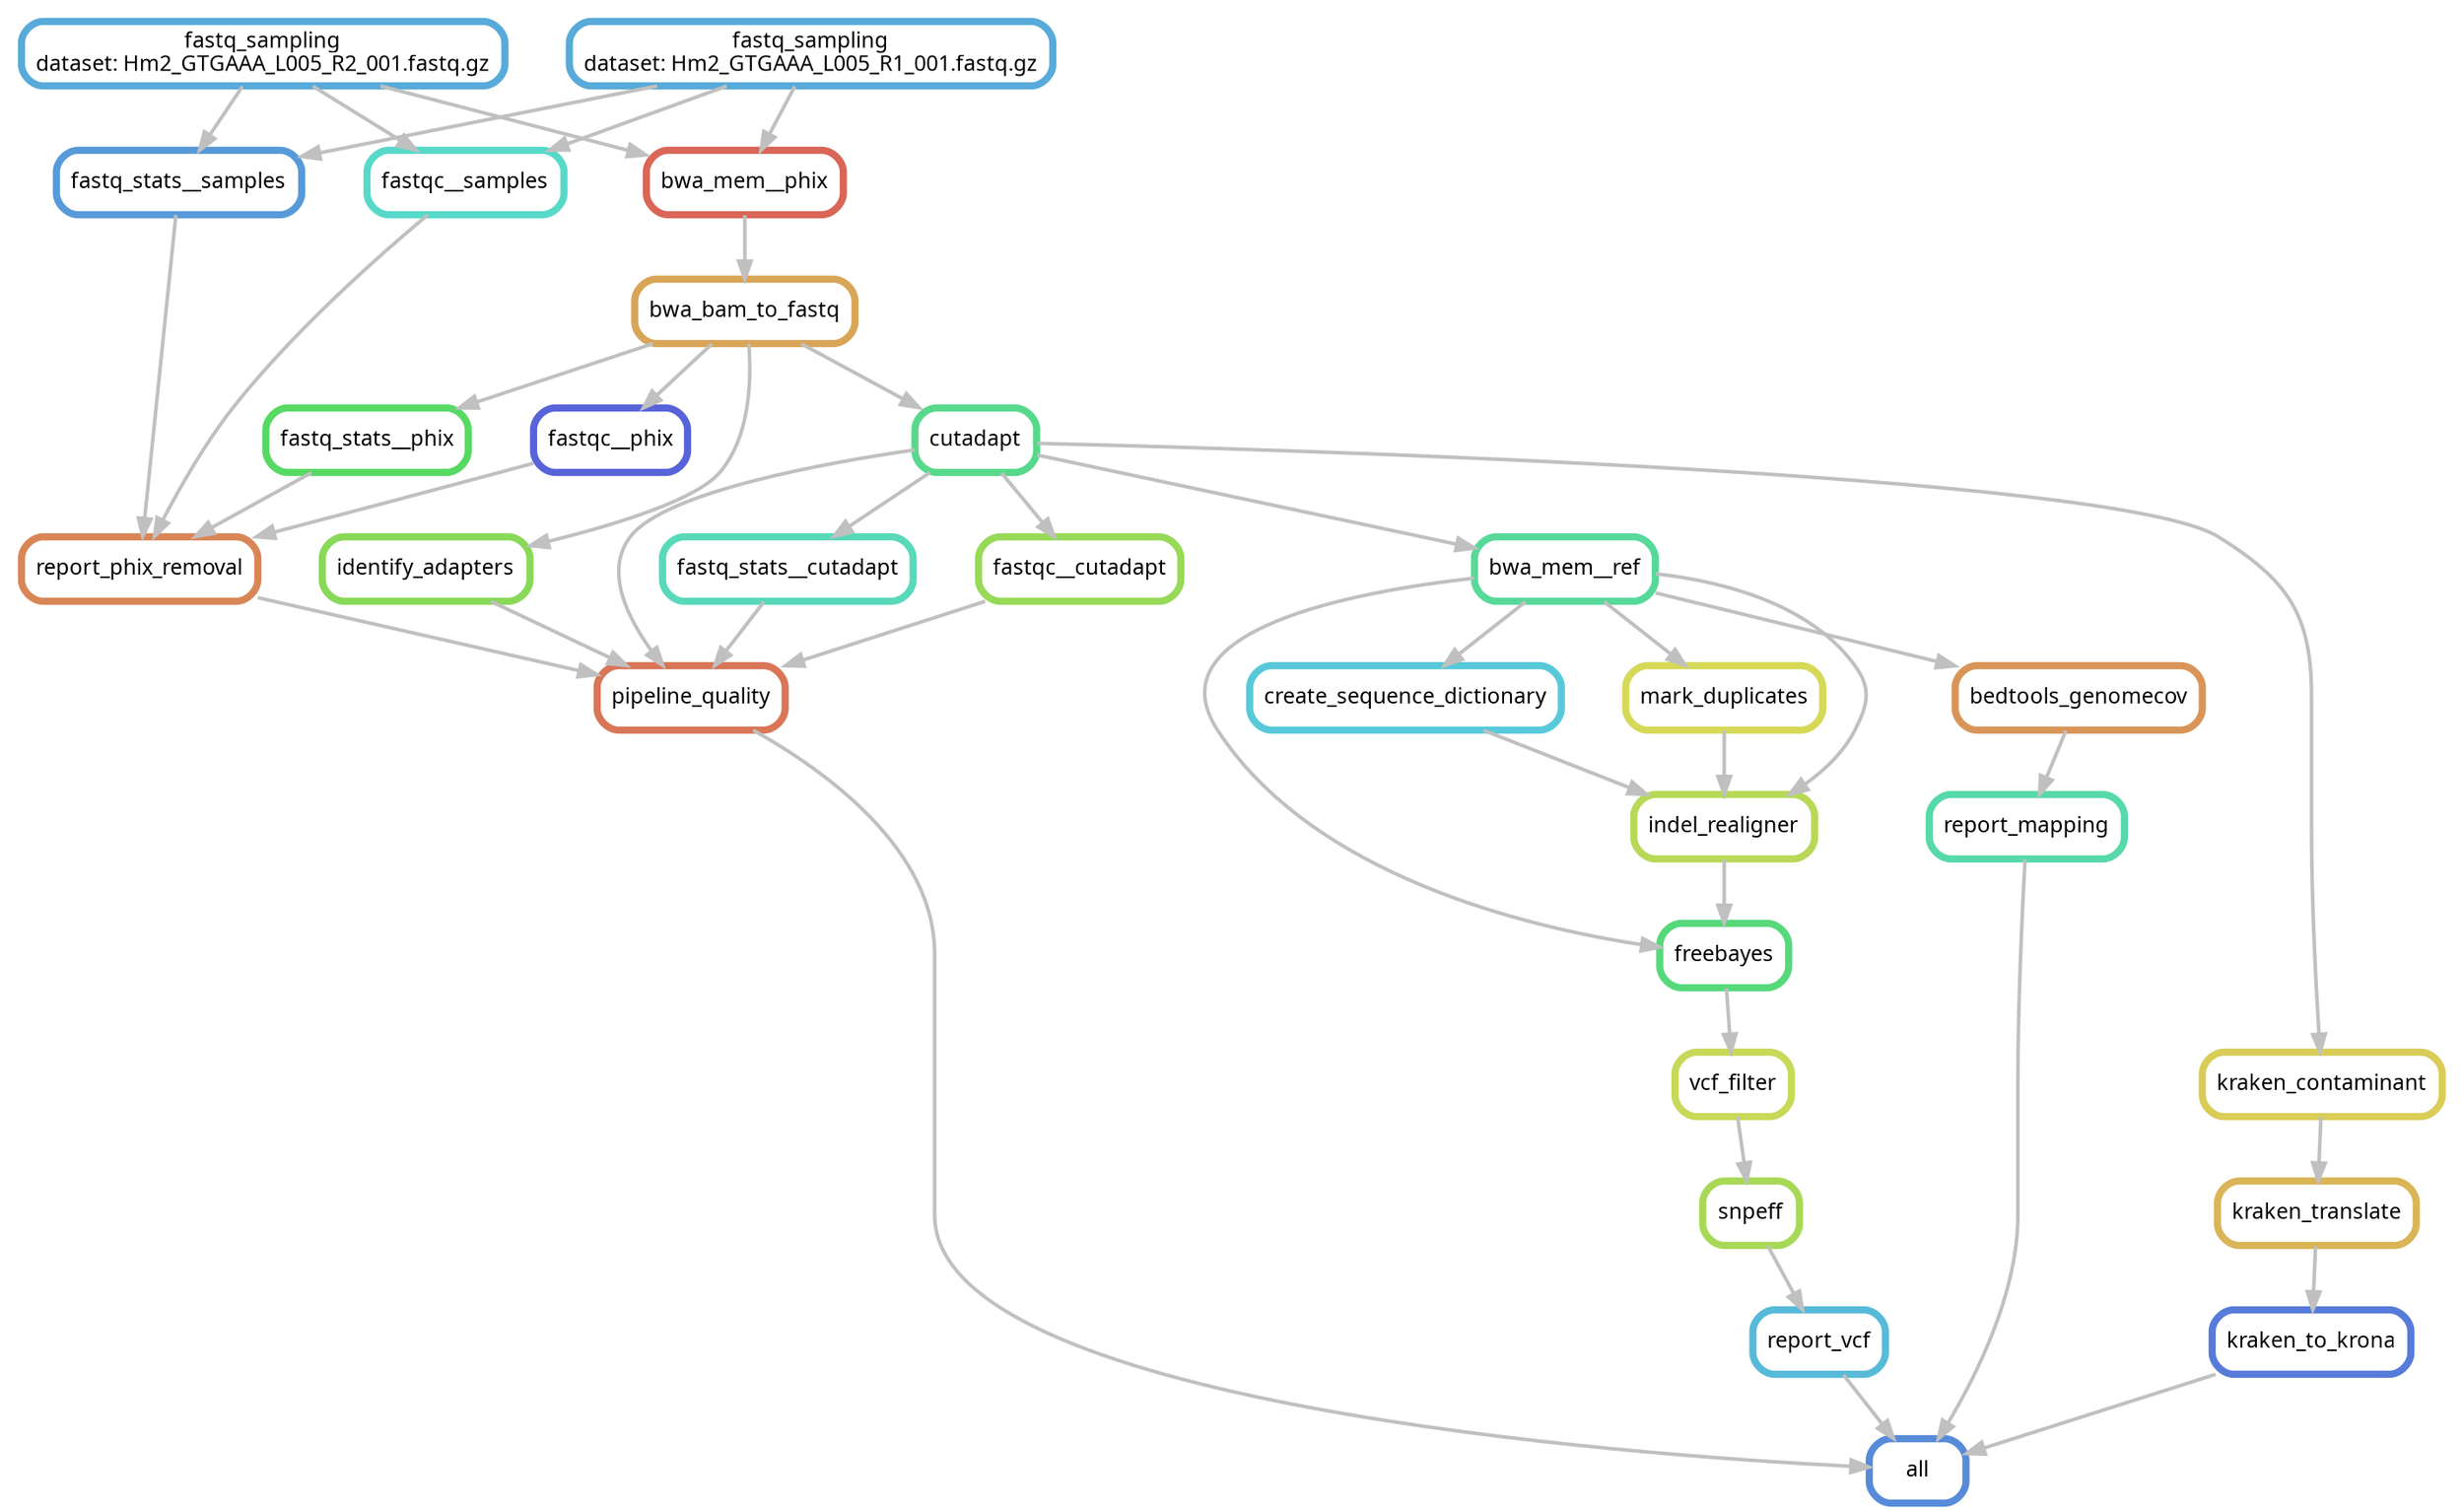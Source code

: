 // The format can not be determined, please relaunch the script with the file_format argument
digraph snakemake_dag {
    graph[bgcolor=white, margin=0, nodesep=0.5, ranksep=0.5];
    node[shape=box, style=rounded, fontname=sans,                 fontsize=12, penwidth=4];
    edge[penwidth=2, color=grey];
    subgraph cluster_0 {
        color=white;
        style="filled,rounded";
        fontsize=30;
	13 -> 1;
	29 -> 1;
	21 -> 0;
	1 -> 6
	22 -> 6
	8 -> 6
	11 -> 6
	4 -> 11
	21 -> 12
	0 -> 14
	16 -> 14
	21 -> 14
	6 -> 14
	12 -> 14
	29 -> 18
	13 -> 18
    }
    subgraph cluster_1 {
        color=white;
        style="filled,rounded";
        fontsize=30;
	17 -> 3
	27 -> 17
    }
    subgraph cluster_2 {
        color=white;
        style="filled,rounded";
        fontsize=30;
	20 -> 2
	26 -> 2
	18 -> 4
	24 -> 7
	4 -> 8
	25 -> 15
	4 -> 16
	26 -> 19
	28 -> 20
    26 -> 28
	19 -> 20
	26 -> 20
	4 -> 21
	29 -> 22
	13 -> 22
	2 -> 23
	26 -> 24
	23 -> 25
    }
	0[label = "fastq_stats__cutadapt", color = "0.46 0.6 0.85", style="rounded"];
	1[label = "fastq_stats__samples", color = "0.58 0.6 0.85", style="rounded"];
	2[label = "freebayes", color = "0.38 0.6 0.85", style="rounded"];
	3[label = "kraken_to_krona", color = "0.62 0.6 0.85", style="rounded"];
	4[label = "bwa_bam_to_fastq", color = "0.10 0.6 0.85", style="rounded"];
	5[label = "all", color = "0.60 0.6 0.85", style="rounded"];
	6[label = "report_phix_removal", color = "0.06 0.6 0.85", style="rounded"];
	7[label = "report_mapping", color = "0.44 0.6 0.85", style="rounded"];
	8[label = "fastqc__phix", color = "0.65 0.6 0.85", style="rounded"];
	11[label = "fastq_stats__phix", color = "0.35 0.6 0.85", style="rounded"];
	12[label = "fastqc__cutadapt", color = "0.25 0.6 0.85", style="rounded"];
	13[label = "fastq_sampling\ndataset: Hm2_GTGAAA_L005_R1_001.fastq.gz", color = "0.56 0.6 0.85", style="rounded"];
	14[label = "pipeline_quality", color = "0.04 0.6 0.85", style="rounded"];
	15[label = "report_vcf", color = "0.54 0.6 0.85", style="rounded"];
	16[label = "identify_adapters", color = "0.27 0.6 0.85", style="rounded"];
	17[label = "kraken_translate", color = "0.12 0.6 0.85", style="rounded"];
	18[label = "bwa_mem__phix", color = "0.02 0.6 0.85", style="rounded"];
	19[label = "create_sequence_dictionary", color = "0.52 0.6 0.85", style="rounded"];
	20[label = "indel_realigner", color = "0.21 0.6 0.85", style="rounded"];
	21[label = "cutadapt", color = "0.40 0.6 0.85", style="rounded"];
	22[label = "fastqc__samples", color = "0.48 0.6 0.85", style="rounded"];
	23[label = "vcf_filter", color = "0.19 0.6 0.85", style="rounded"];
	24[label = "bedtools_genomecov", color = "0.08 0.6 0.85", style="rounded"];
	25[label = "snpeff", color = "0.23 0.6 0.85", style="rounded"];
	26[label = "bwa_mem__ref", color = "0.42 0.6 0.85", style="rounded"];
	27[label = "kraken_contaminant", color = "0.15 0.6 0.85", style="rounded"];
	28[label = "mark_duplicates", color = "0.17 0.6 0.85", style="rounded"];
	29[label = "fastq_sampling\ndataset: Hm2_GTGAAA_L005_R2_001.fastq.gz", color = "0.56 0.6 0.85", style="rounded"];
	3 -> 5
	15 -> 5
	7 -> 5
	14 -> 5
    21 ->27
    21 ->26
}            
